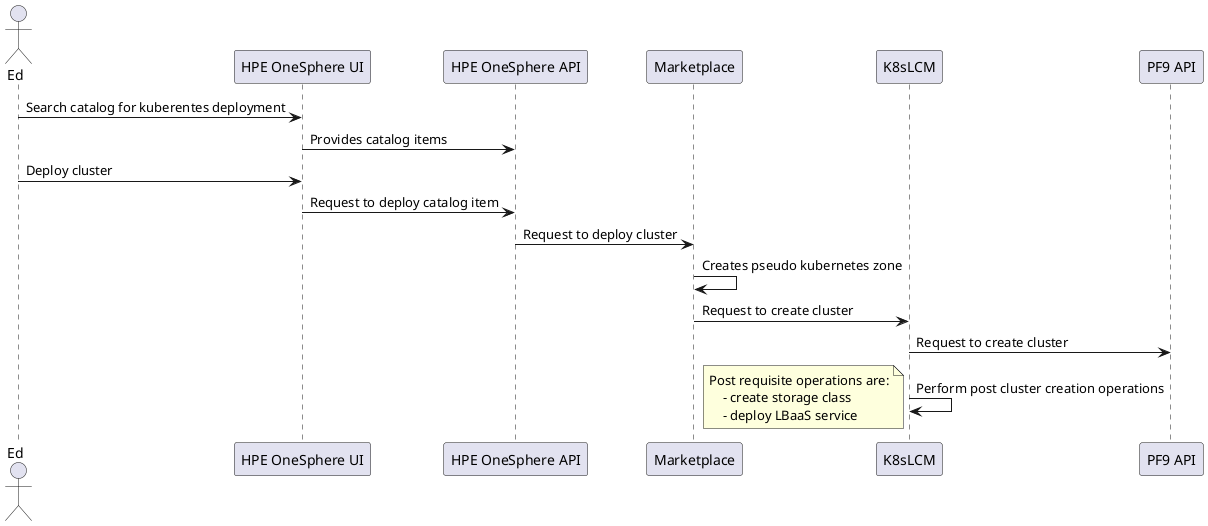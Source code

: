 @startuml
actor Ed

participant "HPE OneSphere UI"
participant "HPE OneSphere API"
participant Marketplace
participant K8sLCM
participant "PF9 API"

Ed -> "HPE OneSphere UI": Search catalog for kuberentes deployment
"HPE OneSphere UI" -> "HPE OneSphere API": Provides catalog items
Ed -> "HPE OneSphere UI": Deploy cluster
"HPE OneSphere UI" -> "HPE OneSphere API": Request to deploy catalog item
"HPE OneSphere API" -> Marketplace: Request to deploy cluster
Marketplace -> Marketplace: Creates pseudo kubernetes zone
Marketplace -> K8sLCM: Request to create cluster
K8sLCM -> "PF9 API": Request to create cluster
K8sLCM -> K8sLCM: Perform post cluster creation operations
note left
    Post requisite operations are:
        - create storage class
        - deploy LBaaS service
end note

@enduml